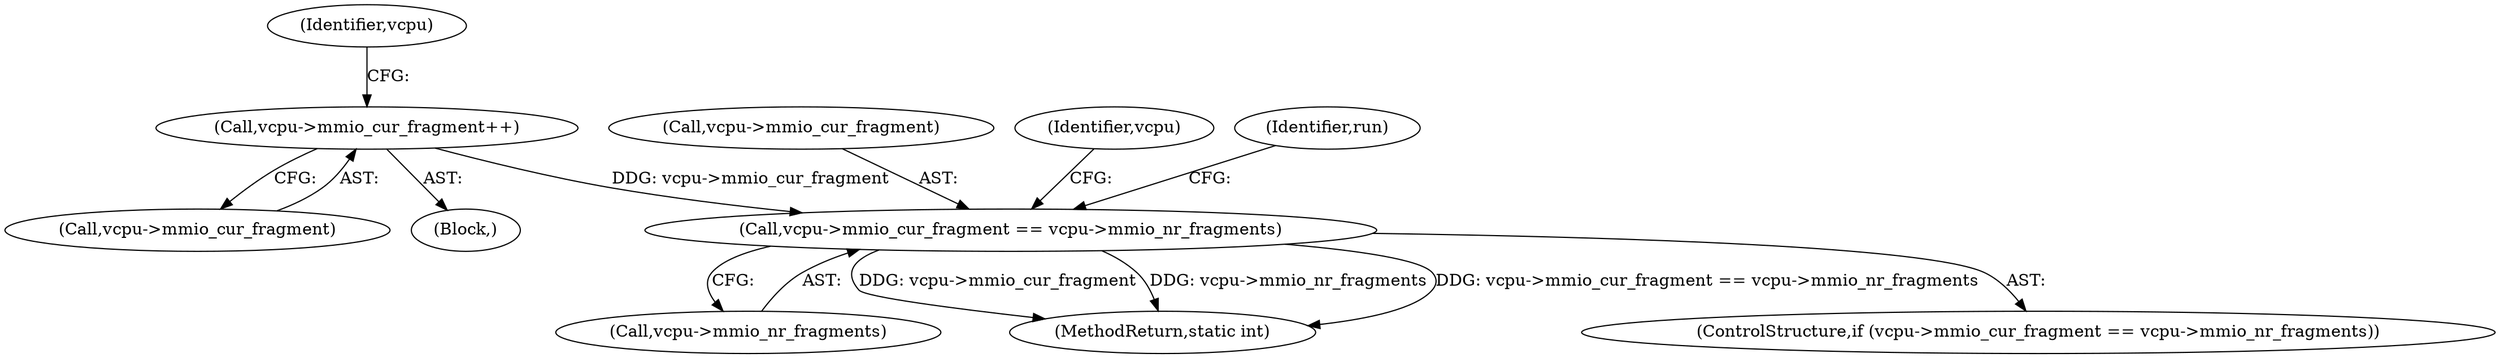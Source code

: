 digraph "1_linux_a08d3b3b99efd509133946056531cdf8f3a0c09b@del" {
"1000183" [label="(Call,vcpu->mmio_cur_fragment == vcpu->mmio_nr_fragments)"];
"1000161" [label="(Call,vcpu->mmio_cur_fragment++)"];
"1000184" [label="(Call,vcpu->mmio_cur_fragment)"];
"1000187" [label="(Call,vcpu->mmio_nr_fragments)"];
"1000161" [label="(Call,vcpu->mmio_cur_fragment++)"];
"1000162" [label="(Call,vcpu->mmio_cur_fragment)"];
"1000271" [label="(MethodReturn,static int)"];
"1000193" [label="(Identifier,vcpu)"];
"1000212" [label="(Identifier,run)"];
"1000158" [label="(Block,)"];
"1000182" [label="(ControlStructure,if (vcpu->mmio_cur_fragment == vcpu->mmio_nr_fragments))"];
"1000185" [label="(Identifier,vcpu)"];
"1000183" [label="(Call,vcpu->mmio_cur_fragment == vcpu->mmio_nr_fragments)"];
"1000183" -> "1000182"  [label="AST: "];
"1000183" -> "1000187"  [label="CFG: "];
"1000184" -> "1000183"  [label="AST: "];
"1000187" -> "1000183"  [label="AST: "];
"1000193" -> "1000183"  [label="CFG: "];
"1000212" -> "1000183"  [label="CFG: "];
"1000183" -> "1000271"  [label="DDG: vcpu->mmio_cur_fragment"];
"1000183" -> "1000271"  [label="DDG: vcpu->mmio_nr_fragments"];
"1000183" -> "1000271"  [label="DDG: vcpu->mmio_cur_fragment == vcpu->mmio_nr_fragments"];
"1000161" -> "1000183"  [label="DDG: vcpu->mmio_cur_fragment"];
"1000161" -> "1000158"  [label="AST: "];
"1000161" -> "1000162"  [label="CFG: "];
"1000162" -> "1000161"  [label="AST: "];
"1000185" -> "1000161"  [label="CFG: "];
}
